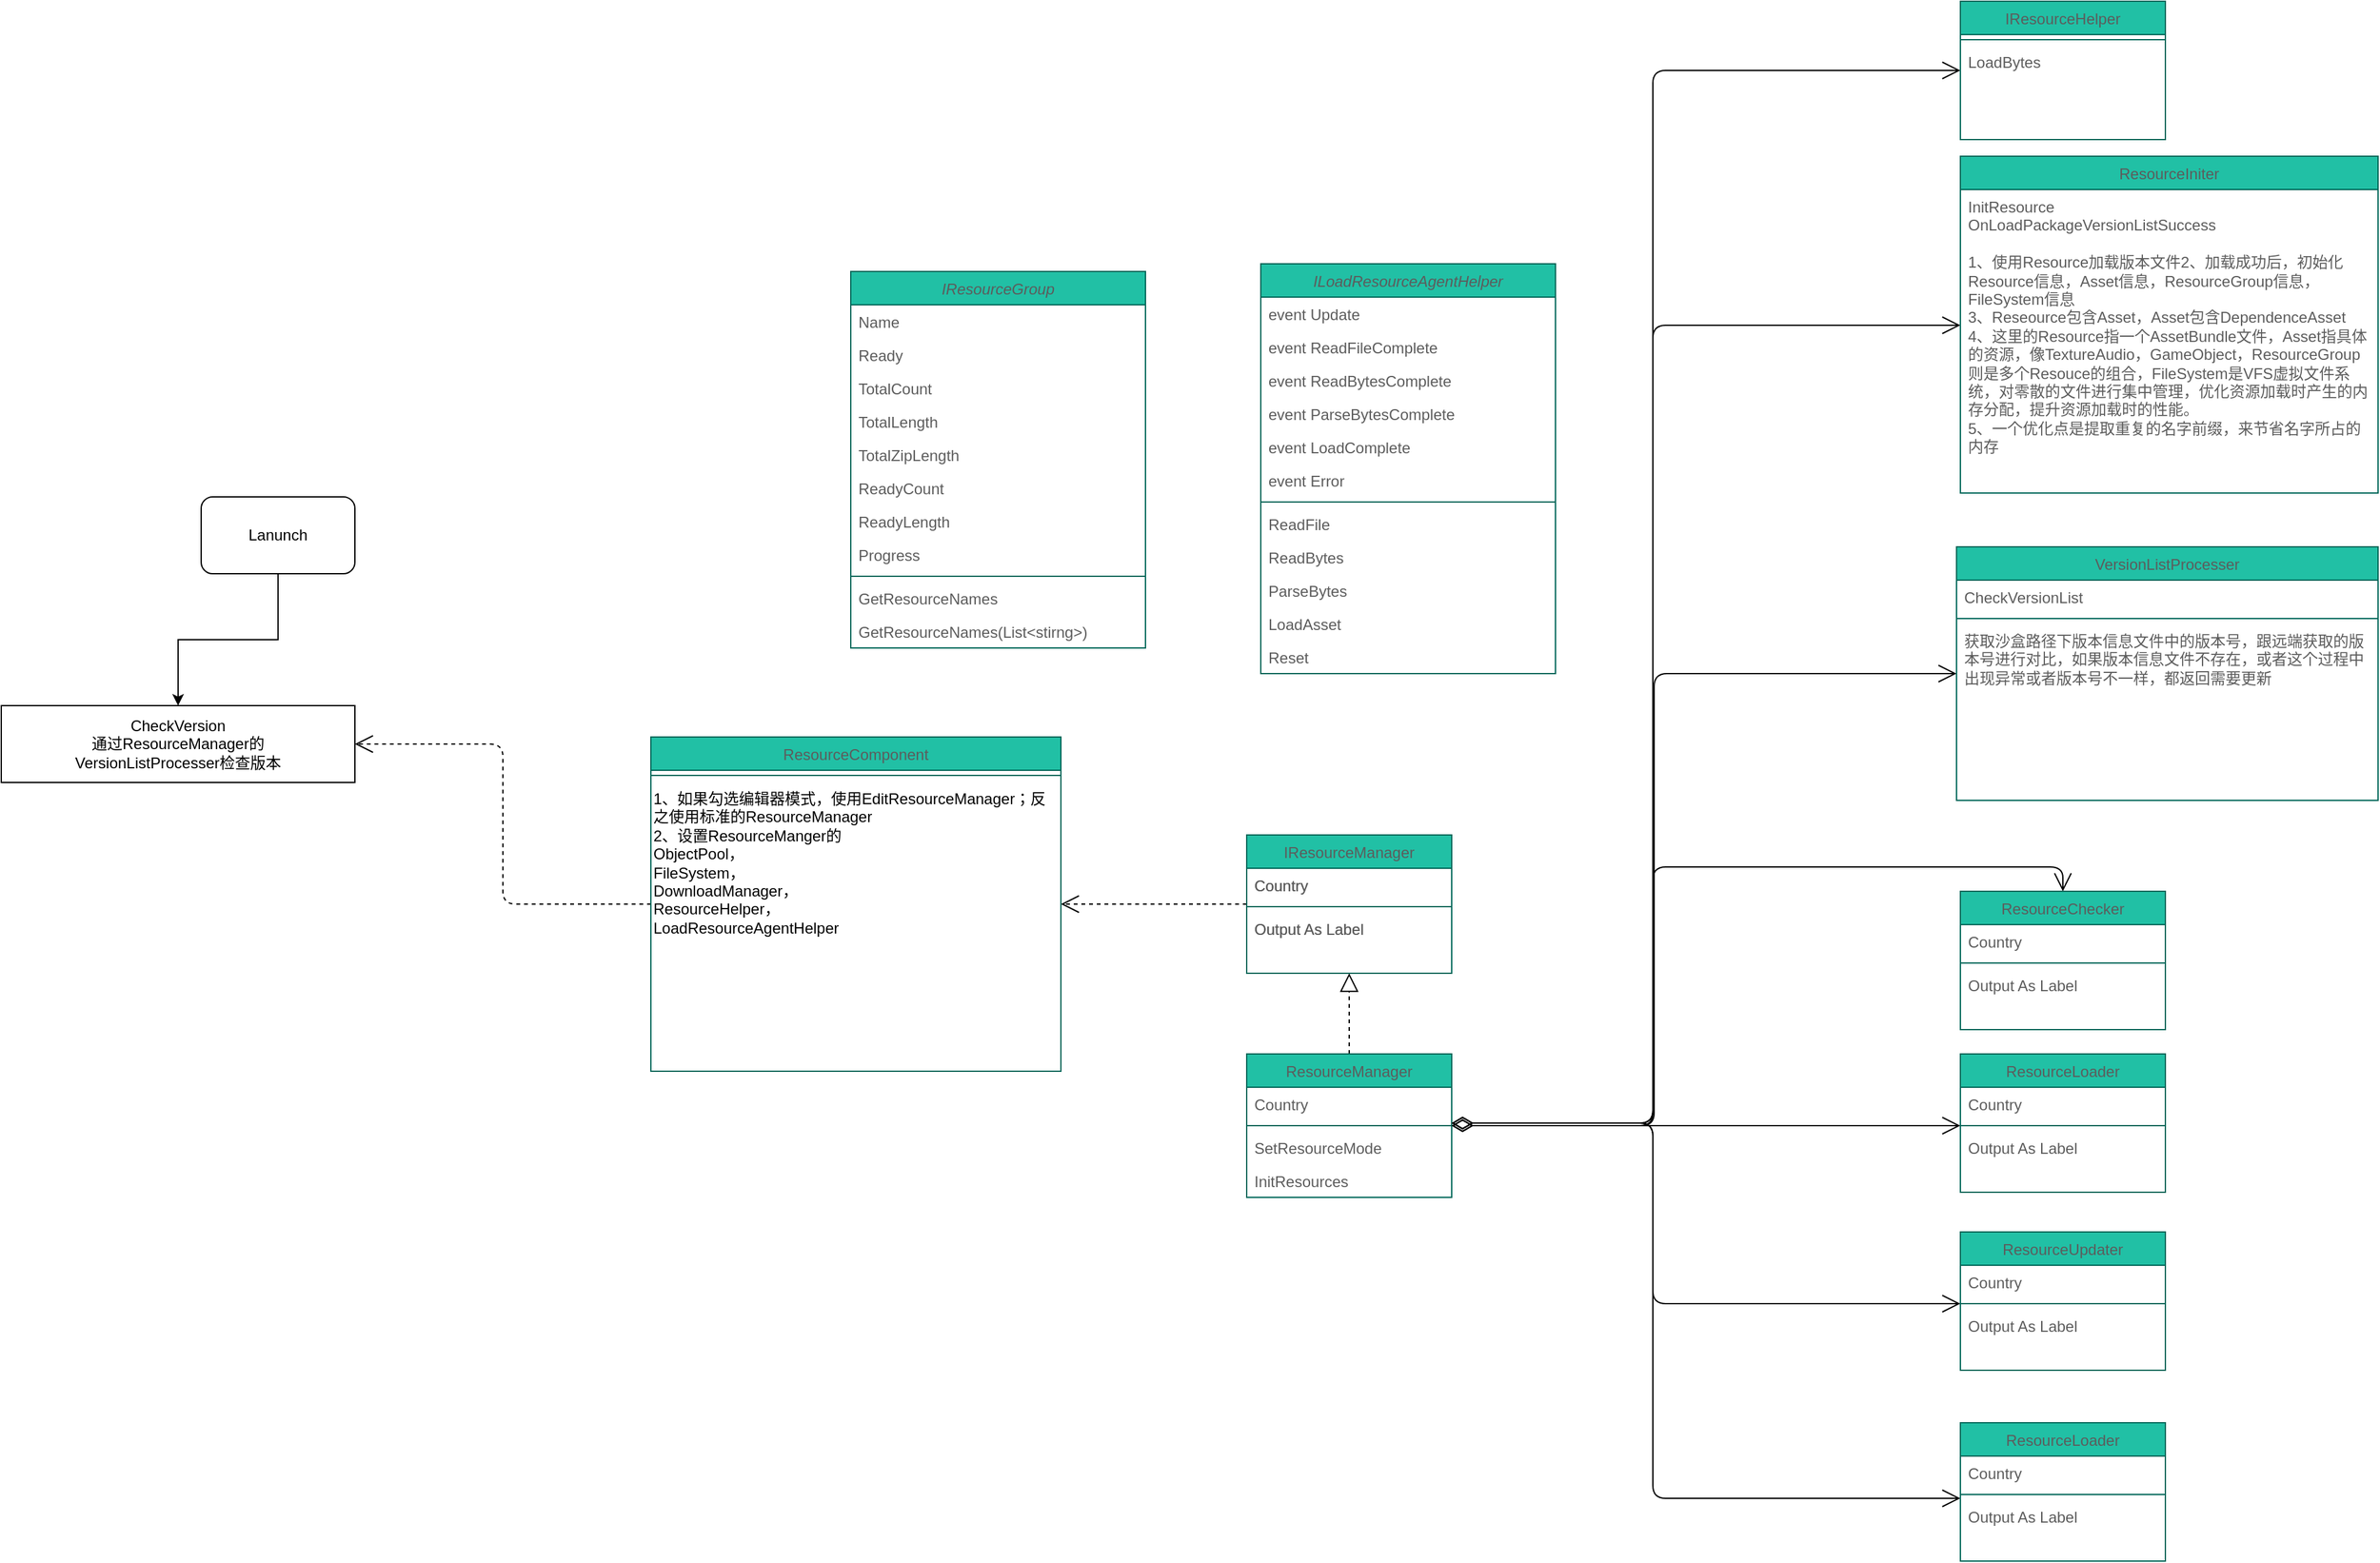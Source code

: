 <mxfile version="20.0.1" type="github">
  <diagram id="C5RBs43oDa-KdzZeNtuy" name="Page-1">
    <mxGraphModel dx="2751" dy="2225" grid="0" gridSize="10" guides="1" tooltips="1" connect="1" arrows="1" fold="1" page="1" pageScale="1" pageWidth="827" pageHeight="1169" math="0" shadow="0">
      <root>
        <mxCell id="WIyWlLk6GJQsqaUBKTNV-0" />
        <mxCell id="WIyWlLk6GJQsqaUBKTNV-1" parent="WIyWlLk6GJQsqaUBKTNV-0" />
        <mxCell id="zkfFHV4jXpPFQw0GAbJ--0" value="IResourceGroup" style="swimlane;fontStyle=2;align=center;verticalAlign=top;childLayout=stackLayout;horizontal=1;startSize=26;horizontalStack=0;resizeParent=1;resizeLast=0;collapsible=1;marginBottom=0;shadow=0;strokeWidth=1;fillColor=#21C0A5;strokeColor=#006658;fontColor=#5C5C5C;rounded=0;" parent="WIyWlLk6GJQsqaUBKTNV-1" vertex="1">
          <mxGeometry x="414" y="29" width="230" height="294" as="geometry">
            <mxRectangle x="230" y="140" width="160" height="26" as="alternateBounds" />
          </mxGeometry>
        </mxCell>
        <mxCell id="zkfFHV4jXpPFQw0GAbJ--1" value="Name" style="text;align=left;verticalAlign=top;spacingLeft=4;spacingRight=4;overflow=hidden;rotatable=0;points=[[0,0.5],[1,0.5]];portConstraint=eastwest;fontColor=#5C5C5C;rounded=0;" parent="zkfFHV4jXpPFQw0GAbJ--0" vertex="1">
          <mxGeometry y="26" width="230" height="26" as="geometry" />
        </mxCell>
        <mxCell id="zkfFHV4jXpPFQw0GAbJ--2" value="Ready" style="text;align=left;verticalAlign=top;spacingLeft=4;spacingRight=4;overflow=hidden;rotatable=0;points=[[0,0.5],[1,0.5]];portConstraint=eastwest;shadow=0;html=0;fontColor=#5C5C5C;rounded=0;" parent="zkfFHV4jXpPFQw0GAbJ--0" vertex="1">
          <mxGeometry y="52" width="230" height="26" as="geometry" />
        </mxCell>
        <mxCell id="60lWfc97_Md1UdRuLnQR-1" value="TotalCount" style="text;align=left;verticalAlign=top;spacingLeft=4;spacingRight=4;overflow=hidden;rotatable=0;points=[[0,0.5],[1,0.5]];portConstraint=eastwest;shadow=0;html=0;fontColor=#5C5C5C;rounded=0;" parent="zkfFHV4jXpPFQw0GAbJ--0" vertex="1">
          <mxGeometry y="78" width="230" height="26" as="geometry" />
        </mxCell>
        <mxCell id="60lWfc97_Md1UdRuLnQR-2" value="TotalLength" style="text;align=left;verticalAlign=top;spacingLeft=4;spacingRight=4;overflow=hidden;rotatable=0;points=[[0,0.5],[1,0.5]];portConstraint=eastwest;shadow=0;html=0;fontColor=#5C5C5C;rounded=0;" parent="zkfFHV4jXpPFQw0GAbJ--0" vertex="1">
          <mxGeometry y="104" width="230" height="26" as="geometry" />
        </mxCell>
        <mxCell id="60lWfc97_Md1UdRuLnQR-0" value="TotalZipLength" style="text;align=left;verticalAlign=top;spacingLeft=4;spacingRight=4;overflow=hidden;rotatable=0;points=[[0,0.5],[1,0.5]];portConstraint=eastwest;shadow=0;html=0;fontColor=#5C5C5C;rounded=0;" parent="zkfFHV4jXpPFQw0GAbJ--0" vertex="1">
          <mxGeometry y="130" width="230" height="26" as="geometry" />
        </mxCell>
        <mxCell id="60lWfc97_Md1UdRuLnQR-4" value="ReadyCount" style="text;align=left;verticalAlign=top;spacingLeft=4;spacingRight=4;overflow=hidden;rotatable=0;points=[[0,0.5],[1,0.5]];portConstraint=eastwest;shadow=0;html=0;fontColor=#5C5C5C;rounded=0;" parent="zkfFHV4jXpPFQw0GAbJ--0" vertex="1">
          <mxGeometry y="156" width="230" height="26" as="geometry" />
        </mxCell>
        <mxCell id="60lWfc97_Md1UdRuLnQR-3" value="ReadyLength" style="text;align=left;verticalAlign=top;spacingLeft=4;spacingRight=4;overflow=hidden;rotatable=0;points=[[0,0.5],[1,0.5]];portConstraint=eastwest;shadow=0;html=0;fontColor=#5C5C5C;rounded=0;" parent="zkfFHV4jXpPFQw0GAbJ--0" vertex="1">
          <mxGeometry y="182" width="230" height="26" as="geometry" />
        </mxCell>
        <mxCell id="zkfFHV4jXpPFQw0GAbJ--3" value="Progress" style="text;align=left;verticalAlign=top;spacingLeft=4;spacingRight=4;overflow=hidden;rotatable=0;points=[[0,0.5],[1,0.5]];portConstraint=eastwest;shadow=0;html=0;fontColor=#5C5C5C;rounded=0;" parent="zkfFHV4jXpPFQw0GAbJ--0" vertex="1">
          <mxGeometry y="208" width="230" height="26" as="geometry" />
        </mxCell>
        <mxCell id="zkfFHV4jXpPFQw0GAbJ--4" value="" style="line;html=1;strokeWidth=1;align=left;verticalAlign=middle;spacingTop=-1;spacingLeft=3;spacingRight=3;rotatable=0;labelPosition=right;points=[];portConstraint=eastwest;fillColor=#21C0A5;strokeColor=#006658;fontColor=#5C5C5C;rounded=0;" parent="zkfFHV4jXpPFQw0GAbJ--0" vertex="1">
          <mxGeometry y="234" width="230" height="8" as="geometry" />
        </mxCell>
        <mxCell id="60lWfc97_Md1UdRuLnQR-5" value="GetResourceNames" style="text;align=left;verticalAlign=top;spacingLeft=4;spacingRight=4;overflow=hidden;rotatable=0;points=[[0,0.5],[1,0.5]];portConstraint=eastwest;fontColor=#5C5C5C;rounded=0;" parent="zkfFHV4jXpPFQw0GAbJ--0" vertex="1">
          <mxGeometry y="242" width="230" height="26" as="geometry" />
        </mxCell>
        <mxCell id="zkfFHV4jXpPFQw0GAbJ--5" value="GetResourceNames(List&lt;stirng&gt;)" style="text;align=left;verticalAlign=top;spacingLeft=4;spacingRight=4;overflow=hidden;rotatable=0;points=[[0,0.5],[1,0.5]];portConstraint=eastwest;fontColor=#5C5C5C;rounded=0;" parent="zkfFHV4jXpPFQw0GAbJ--0" vertex="1">
          <mxGeometry y="268" width="230" height="26" as="geometry" />
        </mxCell>
        <mxCell id="60lWfc97_Md1UdRuLnQR-23" value="IResourceManager" style="swimlane;fontStyle=0;align=center;verticalAlign=top;childLayout=stackLayout;horizontal=1;startSize=26;horizontalStack=0;resizeParent=1;resizeLast=0;collapsible=1;marginBottom=0;shadow=0;strokeWidth=1;fillColor=#21C0A5;strokeColor=#006658;fontColor=#5C5C5C;rounded=0;" parent="WIyWlLk6GJQsqaUBKTNV-1" vertex="1">
          <mxGeometry x="723" y="469" width="160" height="108" as="geometry">
            <mxRectangle x="550" y="140" width="160" height="26" as="alternateBounds" />
          </mxGeometry>
        </mxCell>
        <mxCell id="60lWfc97_Md1UdRuLnQR-28" value="Country" style="text;align=left;verticalAlign=top;spacingLeft=4;spacingRight=4;overflow=hidden;rotatable=0;points=[[0,0.5],[1,0.5]];portConstraint=eastwest;shadow=0;html=0;fontColor=#5C5C5C;rounded=0;" parent="60lWfc97_Md1UdRuLnQR-23" vertex="1">
          <mxGeometry y="26" width="160" height="26" as="geometry" />
        </mxCell>
        <mxCell id="60lWfc97_Md1UdRuLnQR-29" value="" style="line;html=1;strokeWidth=1;align=left;verticalAlign=middle;spacingTop=-1;spacingLeft=3;spacingRight=3;rotatable=0;labelPosition=right;points=[];portConstraint=eastwest;fillColor=#21C0A5;strokeColor=#006658;fontColor=#5C5C5C;rounded=0;" parent="60lWfc97_Md1UdRuLnQR-23" vertex="1">
          <mxGeometry y="52" width="160" height="8" as="geometry" />
        </mxCell>
        <mxCell id="60lWfc97_Md1UdRuLnQR-31" value="Output As Label" style="text;align=left;verticalAlign=top;spacingLeft=4;spacingRight=4;overflow=hidden;rotatable=0;points=[[0,0.5],[1,0.5]];portConstraint=eastwest;fontColor=#5C5C5C;rounded=0;" parent="60lWfc97_Md1UdRuLnQR-23" vertex="1">
          <mxGeometry y="60" width="160" height="26" as="geometry" />
        </mxCell>
        <mxCell id="60lWfc97_Md1UdRuLnQR-102" value="ILoadResourceAgentHelper" style="swimlane;fontStyle=2;align=center;verticalAlign=top;childLayout=stackLayout;horizontal=1;startSize=26;horizontalStack=0;resizeParent=1;resizeLast=0;collapsible=1;marginBottom=0;shadow=0;strokeWidth=1;fillColor=#21C0A5;strokeColor=#006658;fontColor=#5C5C5C;rounded=0;" parent="WIyWlLk6GJQsqaUBKTNV-1" vertex="1">
          <mxGeometry x="734" y="23" width="230" height="320" as="geometry">
            <mxRectangle x="230" y="140" width="160" height="26" as="alternateBounds" />
          </mxGeometry>
        </mxCell>
        <mxCell id="60lWfc97_Md1UdRuLnQR-103" value="event Update" style="text;align=left;verticalAlign=top;spacingLeft=4;spacingRight=4;overflow=hidden;rotatable=0;points=[[0,0.5],[1,0.5]];portConstraint=eastwest;fontColor=#5C5C5C;rounded=0;" parent="60lWfc97_Md1UdRuLnQR-102" vertex="1">
          <mxGeometry y="26" width="230" height="26" as="geometry" />
        </mxCell>
        <mxCell id="60lWfc97_Md1UdRuLnQR-104" value="event ReadFileComplete" style="text;align=left;verticalAlign=top;spacingLeft=4;spacingRight=4;overflow=hidden;rotatable=0;points=[[0,0.5],[1,0.5]];portConstraint=eastwest;shadow=0;html=0;fontColor=#5C5C5C;rounded=0;" parent="60lWfc97_Md1UdRuLnQR-102" vertex="1">
          <mxGeometry y="52" width="230" height="26" as="geometry" />
        </mxCell>
        <mxCell id="60lWfc97_Md1UdRuLnQR-105" value="event ReadBytesComplete" style="text;align=left;verticalAlign=top;spacingLeft=4;spacingRight=4;overflow=hidden;rotatable=0;points=[[0,0.5],[1,0.5]];portConstraint=eastwest;shadow=0;html=0;fontColor=#5C5C5C;rounded=0;" parent="60lWfc97_Md1UdRuLnQR-102" vertex="1">
          <mxGeometry y="78" width="230" height="26" as="geometry" />
        </mxCell>
        <mxCell id="60lWfc97_Md1UdRuLnQR-106" value="event ParseBytesComplete" style="text;align=left;verticalAlign=top;spacingLeft=4;spacingRight=4;overflow=hidden;rotatable=0;points=[[0,0.5],[1,0.5]];portConstraint=eastwest;shadow=0;html=0;fontColor=#5C5C5C;rounded=0;" parent="60lWfc97_Md1UdRuLnQR-102" vertex="1">
          <mxGeometry y="104" width="230" height="26" as="geometry" />
        </mxCell>
        <mxCell id="60lWfc97_Md1UdRuLnQR-107" value="event LoadComplete" style="text;align=left;verticalAlign=top;spacingLeft=4;spacingRight=4;overflow=hidden;rotatable=0;points=[[0,0.5],[1,0.5]];portConstraint=eastwest;shadow=0;html=0;fontColor=#5C5C5C;rounded=0;" parent="60lWfc97_Md1UdRuLnQR-102" vertex="1">
          <mxGeometry y="130" width="230" height="26" as="geometry" />
        </mxCell>
        <mxCell id="60lWfc97_Md1UdRuLnQR-108" value="event Error" style="text;align=left;verticalAlign=top;spacingLeft=4;spacingRight=4;overflow=hidden;rotatable=0;points=[[0,0.5],[1,0.5]];portConstraint=eastwest;shadow=0;html=0;fontColor=#5C5C5C;rounded=0;" parent="60lWfc97_Md1UdRuLnQR-102" vertex="1">
          <mxGeometry y="156" width="230" height="26" as="geometry" />
        </mxCell>
        <mxCell id="60lWfc97_Md1UdRuLnQR-109" value="" style="line;html=1;strokeWidth=1;align=left;verticalAlign=middle;spacingTop=-1;spacingLeft=3;spacingRight=3;rotatable=0;labelPosition=right;points=[];portConstraint=eastwest;fillColor=#21C0A5;strokeColor=#006658;fontColor=#5C5C5C;rounded=0;" parent="60lWfc97_Md1UdRuLnQR-102" vertex="1">
          <mxGeometry y="182" width="230" height="8" as="geometry" />
        </mxCell>
        <mxCell id="60lWfc97_Md1UdRuLnQR-110" value="ReadFile" style="text;align=left;verticalAlign=top;spacingLeft=4;spacingRight=4;overflow=hidden;rotatable=0;points=[[0,0.5],[1,0.5]];portConstraint=eastwest;fontColor=#5C5C5C;rounded=0;" parent="60lWfc97_Md1UdRuLnQR-102" vertex="1">
          <mxGeometry y="190" width="230" height="26" as="geometry" />
        </mxCell>
        <mxCell id="60lWfc97_Md1UdRuLnQR-111" value="ReadBytes" style="text;align=left;verticalAlign=top;spacingLeft=4;spacingRight=4;overflow=hidden;rotatable=0;points=[[0,0.5],[1,0.5]];portConstraint=eastwest;fontColor=#5C5C5C;rounded=0;" parent="60lWfc97_Md1UdRuLnQR-102" vertex="1">
          <mxGeometry y="216" width="230" height="26" as="geometry" />
        </mxCell>
        <mxCell id="60lWfc97_Md1UdRuLnQR-112" value="ParseBytes" style="text;align=left;verticalAlign=top;spacingLeft=4;spacingRight=4;overflow=hidden;rotatable=0;points=[[0,0.5],[1,0.5]];portConstraint=eastwest;fontColor=#5C5C5C;rounded=0;" parent="60lWfc97_Md1UdRuLnQR-102" vertex="1">
          <mxGeometry y="242" width="230" height="26" as="geometry" />
        </mxCell>
        <mxCell id="60lWfc97_Md1UdRuLnQR-113" value="LoadAsset" style="text;align=left;verticalAlign=top;spacingLeft=4;spacingRight=4;overflow=hidden;rotatable=0;points=[[0,0.5],[1,0.5]];portConstraint=eastwest;fontColor=#5C5C5C;rounded=0;" parent="60lWfc97_Md1UdRuLnQR-102" vertex="1">
          <mxGeometry y="268" width="230" height="26" as="geometry" />
        </mxCell>
        <mxCell id="60lWfc97_Md1UdRuLnQR-114" value="Reset" style="text;align=left;verticalAlign=top;spacingLeft=4;spacingRight=4;overflow=hidden;rotatable=0;points=[[0,0.5],[1,0.5]];portConstraint=eastwest;fontColor=#5C5C5C;rounded=0;" parent="60lWfc97_Md1UdRuLnQR-102" vertex="1">
          <mxGeometry y="294" width="230" height="26" as="geometry" />
        </mxCell>
        <mxCell id="u7afOrTUqHZcuy_nIgbm-6" style="endArrow=block;dashed=1;endFill=0;endSize=12;html=1;fontFamily=Helvetica;fontSize=11;fontColor=default;align=center;strokeColor=default;edgeStyle=orthogonalEdgeStyle;" edge="1" parent="WIyWlLk6GJQsqaUBKTNV-1" source="60lWfc97_Md1UdRuLnQR-119" target="60lWfc97_Md1UdRuLnQR-115">
          <mxGeometry relative="1" as="geometry" />
        </mxCell>
        <mxCell id="u7afOrTUqHZcuy_nIgbm-9" style="endArrow=open;endSize=12;dashed=1;html=1;fontFamily=Helvetica;fontSize=11;fontColor=default;align=center;startFill=0;strokeColor=default;edgeStyle=orthogonalEdgeStyle;" edge="1" parent="WIyWlLk6GJQsqaUBKTNV-1" source="60lWfc97_Md1UdRuLnQR-115" target="u7afOrTUqHZcuy_nIgbm-1">
          <mxGeometry relative="1" as="geometry" />
        </mxCell>
        <mxCell id="60lWfc97_Md1UdRuLnQR-115" value="IResourceManager" style="swimlane;fontStyle=0;align=center;verticalAlign=top;childLayout=stackLayout;horizontal=1;startSize=26;horizontalStack=0;resizeParent=1;resizeLast=0;collapsible=1;marginBottom=0;shadow=0;strokeWidth=1;fillColor=#21C0A5;strokeColor=#006658;fontColor=#5C5C5C;rounded=0;" parent="WIyWlLk6GJQsqaUBKTNV-1" vertex="1">
          <mxGeometry x="723" y="469" width="160" height="108" as="geometry">
            <mxRectangle x="550" y="140" width="160" height="26" as="alternateBounds" />
          </mxGeometry>
        </mxCell>
        <mxCell id="60lWfc97_Md1UdRuLnQR-116" value="Country" style="text;align=left;verticalAlign=top;spacingLeft=4;spacingRight=4;overflow=hidden;rotatable=0;points=[[0,0.5],[1,0.5]];portConstraint=eastwest;shadow=0;html=0;fontColor=#5C5C5C;rounded=0;" parent="60lWfc97_Md1UdRuLnQR-115" vertex="1">
          <mxGeometry y="26" width="160" height="26" as="geometry" />
        </mxCell>
        <mxCell id="60lWfc97_Md1UdRuLnQR-117" value="" style="line;html=1;strokeWidth=1;align=left;verticalAlign=middle;spacingTop=-1;spacingLeft=3;spacingRight=3;rotatable=0;labelPosition=right;points=[];portConstraint=eastwest;fillColor=#21C0A5;strokeColor=#006658;fontColor=#5C5C5C;rounded=0;" parent="60lWfc97_Md1UdRuLnQR-115" vertex="1">
          <mxGeometry y="52" width="160" height="8" as="geometry" />
        </mxCell>
        <mxCell id="60lWfc97_Md1UdRuLnQR-118" value="Output As Label" style="text;align=left;verticalAlign=top;spacingLeft=4;spacingRight=4;overflow=hidden;rotatable=0;points=[[0,0.5],[1,0.5]];portConstraint=eastwest;fontColor=#5C5C5C;rounded=0;" parent="60lWfc97_Md1UdRuLnQR-115" vertex="1">
          <mxGeometry y="60" width="160" height="26" as="geometry" />
        </mxCell>
        <mxCell id="60lWfc97_Md1UdRuLnQR-119" value="ResourceManager" style="swimlane;fontStyle=0;align=center;verticalAlign=top;childLayout=stackLayout;horizontal=1;startSize=26;horizontalStack=0;resizeParent=1;resizeLast=0;collapsible=1;marginBottom=0;shadow=0;strokeWidth=1;fillColor=#21C0A5;strokeColor=#006658;fontColor=#5C5C5C;rounded=0;" parent="WIyWlLk6GJQsqaUBKTNV-1" vertex="1">
          <mxGeometry x="723" y="640" width="160" height="112" as="geometry">
            <mxRectangle x="550" y="140" width="160" height="26" as="alternateBounds" />
          </mxGeometry>
        </mxCell>
        <mxCell id="60lWfc97_Md1UdRuLnQR-120" value="Country" style="text;align=left;verticalAlign=top;spacingLeft=4;spacingRight=4;overflow=hidden;rotatable=0;points=[[0,0.5],[1,0.5]];portConstraint=eastwest;shadow=0;html=0;fontColor=#5C5C5C;rounded=0;" parent="60lWfc97_Md1UdRuLnQR-119" vertex="1">
          <mxGeometry y="26" width="160" height="26" as="geometry" />
        </mxCell>
        <mxCell id="60lWfc97_Md1UdRuLnQR-121" value="" style="line;html=1;strokeWidth=1;align=left;verticalAlign=middle;spacingTop=-1;spacingLeft=3;spacingRight=3;rotatable=0;labelPosition=right;points=[];portConstraint=eastwest;fillColor=#21C0A5;strokeColor=#006658;fontColor=#5C5C5C;rounded=0;" parent="60lWfc97_Md1UdRuLnQR-119" vertex="1">
          <mxGeometry y="52" width="160" height="8" as="geometry" />
        </mxCell>
        <mxCell id="u7afOrTUqHZcuy_nIgbm-0" value="SetResourceMode" style="text;align=left;verticalAlign=top;spacingLeft=4;spacingRight=4;overflow=hidden;rotatable=0;points=[[0,0.5],[1,0.5]];portConstraint=eastwest;fontColor=#5C5C5C;rounded=0;" vertex="1" parent="60lWfc97_Md1UdRuLnQR-119">
          <mxGeometry y="60" width="160" height="26" as="geometry" />
        </mxCell>
        <mxCell id="60lWfc97_Md1UdRuLnQR-122" value="InitResources" style="text;align=left;verticalAlign=top;spacingLeft=4;spacingRight=4;overflow=hidden;rotatable=0;points=[[0,0.5],[1,0.5]];portConstraint=eastwest;fontColor=#5C5C5C;rounded=0;" parent="60lWfc97_Md1UdRuLnQR-119" vertex="1">
          <mxGeometry y="86" width="160" height="26" as="geometry" />
        </mxCell>
        <mxCell id="WcdavCTQyrfWiSS4cDZD-1" style="endArrow=open;html=1;endSize=12;startArrow=diamondThin;startSize=14;startFill=0;edgeStyle=orthogonalEdgeStyle;fontFamily=Helvetica;fontSize=11;fontColor=default;align=center;endFill=1;strokeColor=default;" parent="WIyWlLk6GJQsqaUBKTNV-1" source="60lWfc97_Md1UdRuLnQR-119" target="60lWfc97_Md1UdRuLnQR-123" edge="1">
          <mxGeometry relative="1" as="geometry">
            <Array as="points">
              <mxPoint x="1126" y="696" />
              <mxPoint x="1126" y="696" />
            </Array>
          </mxGeometry>
        </mxCell>
        <mxCell id="60lWfc97_Md1UdRuLnQR-123" value="ResourceLoader" style="swimlane;fontStyle=0;align=center;verticalAlign=top;childLayout=stackLayout;horizontal=1;startSize=26;horizontalStack=0;resizeParent=1;resizeLast=0;collapsible=1;marginBottom=0;shadow=0;strokeWidth=1;fillColor=#21C0A5;strokeColor=#006658;fontColor=#5C5C5C;rounded=0;" parent="WIyWlLk6GJQsqaUBKTNV-1" vertex="1">
          <mxGeometry x="1280" y="640" width="160" height="108" as="geometry">
            <mxRectangle x="550" y="140" width="160" height="26" as="alternateBounds" />
          </mxGeometry>
        </mxCell>
        <mxCell id="60lWfc97_Md1UdRuLnQR-124" value="Country" style="text;align=left;verticalAlign=top;spacingLeft=4;spacingRight=4;overflow=hidden;rotatable=0;points=[[0,0.5],[1,0.5]];portConstraint=eastwest;shadow=0;html=0;fontColor=#5C5C5C;rounded=0;" parent="60lWfc97_Md1UdRuLnQR-123" vertex="1">
          <mxGeometry y="26" width="160" height="26" as="geometry" />
        </mxCell>
        <mxCell id="60lWfc97_Md1UdRuLnQR-125" value="" style="line;html=1;strokeWidth=1;align=left;verticalAlign=middle;spacingTop=-1;spacingLeft=3;spacingRight=3;rotatable=0;labelPosition=right;points=[];portConstraint=eastwest;fillColor=#21C0A5;strokeColor=#006658;fontColor=#5C5C5C;rounded=0;" parent="60lWfc97_Md1UdRuLnQR-123" vertex="1">
          <mxGeometry y="52" width="160" height="8" as="geometry" />
        </mxCell>
        <mxCell id="60lWfc97_Md1UdRuLnQR-126" value="Output As Label" style="text;align=left;verticalAlign=top;spacingLeft=4;spacingRight=4;overflow=hidden;rotatable=0;points=[[0,0.5],[1,0.5]];portConstraint=eastwest;fontColor=#5C5C5C;rounded=0;" parent="60lWfc97_Md1UdRuLnQR-123" vertex="1">
          <mxGeometry y="60" width="160" height="26" as="geometry" />
        </mxCell>
        <mxCell id="WcdavCTQyrfWiSS4cDZD-0" style="endArrow=open;html=1;endSize=12;startArrow=diamondThin;startSize=14;startFill=0;edgeStyle=orthogonalEdgeStyle;fontFamily=Helvetica;fontSize=11;fontColor=default;align=center;endFill=1;strokeColor=default;" parent="WIyWlLk6GJQsqaUBKTNV-1" source="60lWfc97_Md1UdRuLnQR-119" target="60lWfc97_Md1UdRuLnQR-127" edge="1">
          <mxGeometry relative="1" as="geometry">
            <Array as="points">
              <mxPoint x="1040" y="694" />
              <mxPoint x="1040" y="71" />
            </Array>
          </mxGeometry>
        </mxCell>
        <mxCell id="60lWfc97_Md1UdRuLnQR-127" value="ResourceIniter" style="swimlane;fontStyle=0;align=center;verticalAlign=top;childLayout=stackLayout;horizontal=1;startSize=26;horizontalStack=0;resizeParent=1;resizeLast=0;collapsible=1;marginBottom=0;shadow=0;strokeWidth=1;fillColor=#21C0A5;strokeColor=#006658;fontColor=#5C5C5C;rounded=0;" parent="WIyWlLk6GJQsqaUBKTNV-1" vertex="1">
          <mxGeometry x="1280" y="-61" width="326" height="263" as="geometry">
            <mxRectangle x="550" y="140" width="160" height="26" as="alternateBounds" />
          </mxGeometry>
        </mxCell>
        <mxCell id="WcdavCTQyrfWiSS4cDZD-25" value="InitResource&#xa;OnLoadPackageVersionListSuccess&#xa;&#xa;1、使用Resource加载版本文件2、加载成功后，初始化Resource信息，Asset信息，ResourceGroup信息，FileSystem信息&#xa;3、Reseource包含Asset，Asset包含DependenceAsset&#xa;4、这里的Resource指一个AssetBundle文件，Asset指具体的资源，像TextureAudio，GameObject，ResourceGroup则是多个Resouce的组合，FileSystem是VFS虚拟文件系统，对零散的文件进行集中管理，优化资源加载时产生的内存分配，提升资源加载时的性能。&#xa;5、一个优化点是提取重复的名字前缀，来节省名字所占的内存&#xa;&#xa;" style="text;align=left;verticalAlign=top;spacingLeft=4;spacingRight=4;overflow=hidden;rotatable=0;points=[[0,0.5],[1,0.5]];portConstraint=eastwest;shadow=0;html=0;fontColor=#5C5C5C;rounded=0;whiteSpace=wrap;" parent="60lWfc97_Md1UdRuLnQR-127" vertex="1">
          <mxGeometry y="26" width="326" height="227" as="geometry" />
        </mxCell>
        <mxCell id="WcdavCTQyrfWiSS4cDZD-2" style="endArrow=open;html=1;endSize=12;startArrow=diamondThin;startSize=14;startFill=0;edgeStyle=orthogonalEdgeStyle;fontFamily=Helvetica;fontSize=11;fontColor=default;align=center;endFill=1;strokeColor=default;" parent="WIyWlLk6GJQsqaUBKTNV-1" source="60lWfc97_Md1UdRuLnQR-119" target="60lWfc97_Md1UdRuLnQR-131" edge="1">
          <mxGeometry relative="1" as="geometry">
            <Array as="points">
              <mxPoint x="1040" y="696" />
              <mxPoint x="1040" y="494" />
            </Array>
          </mxGeometry>
        </mxCell>
        <mxCell id="60lWfc97_Md1UdRuLnQR-131" value="ResourceChecker" style="swimlane;fontStyle=0;align=center;verticalAlign=top;childLayout=stackLayout;horizontal=1;startSize=26;horizontalStack=0;resizeParent=1;resizeLast=0;collapsible=1;marginBottom=0;shadow=0;strokeWidth=1;fillColor=#21C0A5;strokeColor=#006658;fontColor=#5C5C5C;rounded=0;" parent="WIyWlLk6GJQsqaUBKTNV-1" vertex="1">
          <mxGeometry x="1280" y="513" width="160" height="108" as="geometry">
            <mxRectangle x="550" y="140" width="160" height="26" as="alternateBounds" />
          </mxGeometry>
        </mxCell>
        <mxCell id="60lWfc97_Md1UdRuLnQR-132" value="Country" style="text;align=left;verticalAlign=top;spacingLeft=4;spacingRight=4;overflow=hidden;rotatable=0;points=[[0,0.5],[1,0.5]];portConstraint=eastwest;shadow=0;html=0;fontColor=#5C5C5C;rounded=0;" parent="60lWfc97_Md1UdRuLnQR-131" vertex="1">
          <mxGeometry y="26" width="160" height="26" as="geometry" />
        </mxCell>
        <mxCell id="60lWfc97_Md1UdRuLnQR-133" value="" style="line;html=1;strokeWidth=1;align=left;verticalAlign=middle;spacingTop=-1;spacingLeft=3;spacingRight=3;rotatable=0;labelPosition=right;points=[];portConstraint=eastwest;fillColor=#21C0A5;strokeColor=#006658;fontColor=#5C5C5C;rounded=0;" parent="60lWfc97_Md1UdRuLnQR-131" vertex="1">
          <mxGeometry y="52" width="160" height="8" as="geometry" />
        </mxCell>
        <mxCell id="60lWfc97_Md1UdRuLnQR-134" value="Output As Label" style="text;align=left;verticalAlign=top;spacingLeft=4;spacingRight=4;overflow=hidden;rotatable=0;points=[[0,0.5],[1,0.5]];portConstraint=eastwest;fontColor=#5C5C5C;rounded=0;" parent="60lWfc97_Md1UdRuLnQR-131" vertex="1">
          <mxGeometry y="60" width="160" height="26" as="geometry" />
        </mxCell>
        <mxCell id="WcdavCTQyrfWiSS4cDZD-5" style="endArrow=open;html=1;endSize=12;startArrow=diamondThin;startSize=14;startFill=0;edgeStyle=orthogonalEdgeStyle;fontFamily=Helvetica;fontSize=11;fontColor=default;align=center;endFill=1;strokeColor=default;" parent="WIyWlLk6GJQsqaUBKTNV-1" source="60lWfc97_Md1UdRuLnQR-119" target="60lWfc97_Md1UdRuLnQR-135" edge="1">
          <mxGeometry relative="1" as="geometry">
            <Array as="points">
              <mxPoint x="1040" y="694" />
              <mxPoint x="1040" y="835" />
            </Array>
          </mxGeometry>
        </mxCell>
        <mxCell id="60lWfc97_Md1UdRuLnQR-135" value="ResourceUpdater" style="swimlane;fontStyle=0;align=center;verticalAlign=top;childLayout=stackLayout;horizontal=1;startSize=26;horizontalStack=0;resizeParent=1;resizeLast=0;collapsible=1;marginBottom=0;shadow=0;strokeWidth=1;fillColor=#21C0A5;strokeColor=#006658;fontColor=#5C5C5C;rounded=0;" parent="WIyWlLk6GJQsqaUBKTNV-1" vertex="1">
          <mxGeometry x="1280" y="779" width="160" height="108" as="geometry">
            <mxRectangle x="550" y="140" width="160" height="26" as="alternateBounds" />
          </mxGeometry>
        </mxCell>
        <mxCell id="60lWfc97_Md1UdRuLnQR-136" value="Country" style="text;align=left;verticalAlign=top;spacingLeft=4;spacingRight=4;overflow=hidden;rotatable=0;points=[[0,0.5],[1,0.5]];portConstraint=eastwest;shadow=0;html=0;fontColor=#5C5C5C;rounded=0;" parent="60lWfc97_Md1UdRuLnQR-135" vertex="1">
          <mxGeometry y="26" width="160" height="26" as="geometry" />
        </mxCell>
        <mxCell id="60lWfc97_Md1UdRuLnQR-137" value="" style="line;html=1;strokeWidth=1;align=left;verticalAlign=middle;spacingTop=-1;spacingLeft=3;spacingRight=3;rotatable=0;labelPosition=right;points=[];portConstraint=eastwest;fillColor=#21C0A5;strokeColor=#006658;fontColor=#5C5C5C;rounded=0;" parent="60lWfc97_Md1UdRuLnQR-135" vertex="1">
          <mxGeometry y="52" width="160" height="8" as="geometry" />
        </mxCell>
        <mxCell id="60lWfc97_Md1UdRuLnQR-138" value="Output As Label" style="text;align=left;verticalAlign=top;spacingLeft=4;spacingRight=4;overflow=hidden;rotatable=0;points=[[0,0.5],[1,0.5]];portConstraint=eastwest;fontColor=#5C5C5C;rounded=0;" parent="60lWfc97_Md1UdRuLnQR-135" vertex="1">
          <mxGeometry y="60" width="160" height="26" as="geometry" />
        </mxCell>
        <mxCell id="WcdavCTQyrfWiSS4cDZD-6" style="endArrow=open;html=1;endSize=12;startArrow=diamondThin;startSize=14;startFill=0;edgeStyle=orthogonalEdgeStyle;fontFamily=Helvetica;fontSize=11;fontColor=default;align=center;endFill=1;strokeColor=default;" parent="WIyWlLk6GJQsqaUBKTNV-1" source="60lWfc97_Md1UdRuLnQR-119" target="60lWfc97_Md1UdRuLnQR-139" edge="1">
          <mxGeometry relative="1" as="geometry">
            <Array as="points">
              <mxPoint x="1040" y="694" />
              <mxPoint x="1040" y="987" />
            </Array>
          </mxGeometry>
        </mxCell>
        <mxCell id="60lWfc97_Md1UdRuLnQR-139" value="ResourceLoader" style="swimlane;fontStyle=0;align=center;verticalAlign=top;childLayout=stackLayout;horizontal=1;startSize=26;horizontalStack=0;resizeParent=1;resizeLast=0;collapsible=1;marginBottom=0;shadow=0;strokeWidth=1;fillColor=#21C0A5;strokeColor=#006658;fontColor=#5C5C5C;rounded=0;" parent="WIyWlLk6GJQsqaUBKTNV-1" vertex="1">
          <mxGeometry x="1280" y="928" width="160" height="108" as="geometry">
            <mxRectangle x="550" y="140" width="160" height="26" as="alternateBounds" />
          </mxGeometry>
        </mxCell>
        <mxCell id="60lWfc97_Md1UdRuLnQR-140" value="Country" style="text;align=left;verticalAlign=top;spacingLeft=4;spacingRight=4;overflow=hidden;rotatable=0;points=[[0,0.5],[1,0.5]];portConstraint=eastwest;shadow=0;html=0;fontColor=#5C5C5C;rounded=0;" parent="60lWfc97_Md1UdRuLnQR-139" vertex="1">
          <mxGeometry y="26" width="160" height="26" as="geometry" />
        </mxCell>
        <mxCell id="60lWfc97_Md1UdRuLnQR-141" value="" style="line;html=1;strokeWidth=1;align=left;verticalAlign=middle;spacingTop=-1;spacingLeft=3;spacingRight=3;rotatable=0;labelPosition=right;points=[];portConstraint=eastwest;fillColor=#21C0A5;strokeColor=#006658;fontColor=#5C5C5C;rounded=0;" parent="60lWfc97_Md1UdRuLnQR-139" vertex="1">
          <mxGeometry y="52" width="160" height="8" as="geometry" />
        </mxCell>
        <mxCell id="60lWfc97_Md1UdRuLnQR-142" value="Output As Label" style="text;align=left;verticalAlign=top;spacingLeft=4;spacingRight=4;overflow=hidden;rotatable=0;points=[[0,0.5],[1,0.5]];portConstraint=eastwest;fontColor=#5C5C5C;rounded=0;" parent="60lWfc97_Md1UdRuLnQR-139" vertex="1">
          <mxGeometry y="60" width="160" height="26" as="geometry" />
        </mxCell>
        <mxCell id="WcdavCTQyrfWiSS4cDZD-30" style="endArrow=open;html=1;endSize=12;startArrow=diamondThin;startSize=14;startFill=0;edgeStyle=orthogonalEdgeStyle;fontFamily=Helvetica;fontSize=11;fontColor=default;align=center;endFill=1;strokeColor=default;" parent="WIyWlLk6GJQsqaUBKTNV-1" source="60lWfc97_Md1UdRuLnQR-119" target="WcdavCTQyrfWiSS4cDZD-26" edge="1">
          <mxGeometry relative="1" as="geometry">
            <Array as="points">
              <mxPoint x="1040" y="694" />
              <mxPoint x="1040" y="-128" />
            </Array>
          </mxGeometry>
        </mxCell>
        <mxCell id="WcdavCTQyrfWiSS4cDZD-26" value="IResourceHelper" style="swimlane;fontStyle=0;align=center;verticalAlign=top;childLayout=stackLayout;horizontal=1;startSize=26;horizontalStack=0;resizeParent=1;resizeLast=0;collapsible=1;marginBottom=0;shadow=0;strokeWidth=1;fillColor=#21C0A5;strokeColor=#006658;fontColor=#5C5C5C;rounded=0;" parent="WIyWlLk6GJQsqaUBKTNV-1" vertex="1">
          <mxGeometry x="1280" y="-182" width="160" height="108" as="geometry">
            <mxRectangle x="550" y="140" width="160" height="26" as="alternateBounds" />
          </mxGeometry>
        </mxCell>
        <mxCell id="WcdavCTQyrfWiSS4cDZD-28" value="" style="line;html=1;strokeWidth=1;align=left;verticalAlign=middle;spacingTop=-1;spacingLeft=3;spacingRight=3;rotatable=0;labelPosition=right;points=[];portConstraint=eastwest;fillColor=#21C0A5;strokeColor=#006658;fontColor=#5C5C5C;rounded=0;" parent="WcdavCTQyrfWiSS4cDZD-26" vertex="1">
          <mxGeometry y="26" width="160" height="8" as="geometry" />
        </mxCell>
        <mxCell id="WcdavCTQyrfWiSS4cDZD-29" value="LoadBytes" style="text;align=left;verticalAlign=top;spacingLeft=4;spacingRight=4;overflow=hidden;rotatable=0;points=[[0,0.5],[1,0.5]];portConstraint=eastwest;fontColor=#5C5C5C;rounded=0;" parent="WcdavCTQyrfWiSS4cDZD-26" vertex="1">
          <mxGeometry y="34" width="160" height="26" as="geometry" />
        </mxCell>
        <mxCell id="u7afOrTUqHZcuy_nIgbm-17" style="endArrow=open;endSize=12;dashed=1;html=1;fontFamily=Helvetica;fontSize=11;fontColor=default;align=center;startFill=1;endFill=0;strokeColor=default;edgeStyle=orthogonalEdgeStyle;" edge="1" parent="WIyWlLk6GJQsqaUBKTNV-1" source="u7afOrTUqHZcuy_nIgbm-1" target="u7afOrTUqHZcuy_nIgbm-15">
          <mxGeometry relative="1" as="geometry" />
        </mxCell>
        <mxCell id="u7afOrTUqHZcuy_nIgbm-1" value="ResourceComponent" style="swimlane;fontStyle=0;align=center;verticalAlign=top;childLayout=stackLayout;horizontal=1;startSize=26;horizontalStack=0;resizeParent=1;resizeLast=0;collapsible=1;marginBottom=0;shadow=0;strokeWidth=1;fillColor=#21C0A5;strokeColor=#006658;fontColor=#5C5C5C;rounded=0;" vertex="1" parent="WIyWlLk6GJQsqaUBKTNV-1">
          <mxGeometry x="258" y="392.5" width="320" height="261" as="geometry">
            <mxRectangle x="550" y="140" width="160" height="26" as="alternateBounds" />
          </mxGeometry>
        </mxCell>
        <mxCell id="u7afOrTUqHZcuy_nIgbm-3" value="" style="line;html=1;strokeWidth=1;align=left;verticalAlign=middle;spacingTop=-1;spacingLeft=3;spacingRight=3;rotatable=0;labelPosition=right;points=[];portConstraint=eastwest;fillColor=#21C0A5;strokeColor=#006658;fontColor=#5C5C5C;rounded=0;" vertex="1" parent="u7afOrTUqHZcuy_nIgbm-1">
          <mxGeometry y="26" width="320" height="8" as="geometry" />
        </mxCell>
        <mxCell id="u7afOrTUqHZcuy_nIgbm-11" value="&lt;div&gt;1、如果勾选编辑器模式，使用EditResourceManager；反之使用标准的ResourceManager&lt;/div&gt;&lt;div&gt;2、设置ResourceManger的&lt;/div&gt;&lt;div&gt;ObjectPool，&lt;/div&gt;&lt;div&gt;FileSystem，&lt;/div&gt;&lt;div&gt;DownloadManager，&lt;/div&gt;&lt;div&gt;ResourceHelper，&lt;/div&gt;&lt;div&gt;LoadResourceAgentHelper&lt;br&gt;&lt;/div&gt;" style="text;html=1;strokeColor=none;fillColor=none;align=left;verticalAlign=top;rounded=0;whiteSpace=wrap;" vertex="1" parent="u7afOrTUqHZcuy_nIgbm-1">
          <mxGeometry y="34" width="320" height="223" as="geometry" />
        </mxCell>
        <mxCell id="u7afOrTUqHZcuy_nIgbm-16" style="edgeStyle=orthogonalEdgeStyle;rounded=0;orthogonalLoop=1;jettySize=auto;html=1;startArrow=classic;startFill=1;endArrow=none;endFill=0;exitX=0.5;exitY=0;exitDx=0;exitDy=0;" edge="1" parent="WIyWlLk6GJQsqaUBKTNV-1" source="u7afOrTUqHZcuy_nIgbm-15" target="u7afOrTUqHZcuy_nIgbm-13">
          <mxGeometry relative="1" as="geometry" />
        </mxCell>
        <mxCell id="u7afOrTUqHZcuy_nIgbm-13" value="Lanunch" style="rounded=1;whiteSpace=wrap;html=1;" vertex="1" parent="WIyWlLk6GJQsqaUBKTNV-1">
          <mxGeometry x="-93" y="205" width="120" height="60" as="geometry" />
        </mxCell>
        <mxCell id="u7afOrTUqHZcuy_nIgbm-15" value="&lt;div&gt;CheckVersion&lt;/div&gt;&lt;div&gt;通过ResourceManager的&lt;br&gt;&lt;/div&gt;VersionListProcesser检查版本" style="rounded=0;whiteSpace=wrap;html=1;" vertex="1" parent="WIyWlLk6GJQsqaUBKTNV-1">
          <mxGeometry x="-249" y="368" width="276" height="60" as="geometry" />
        </mxCell>
        <mxCell id="u7afOrTUqHZcuy_nIgbm-22" style="endArrow=open;html=1;endSize=12;startArrow=diamondThin;startSize=14;startFill=0;edgeStyle=orthogonalEdgeStyle;fontFamily=Helvetica;fontSize=11;fontColor=default;align=center;endFill=0;strokeColor=default;" edge="1" parent="WIyWlLk6GJQsqaUBKTNV-1" source="60lWfc97_Md1UdRuLnQR-119" target="u7afOrTUqHZcuy_nIgbm-18">
          <mxGeometry relative="1" as="geometry">
            <Array as="points">
              <mxPoint x="1041" y="696" />
              <mxPoint x="1041" y="343" />
            </Array>
          </mxGeometry>
        </mxCell>
        <mxCell id="u7afOrTUqHZcuy_nIgbm-18" value="VersionListProcesser" style="swimlane;fontStyle=0;align=center;verticalAlign=top;childLayout=stackLayout;horizontal=1;startSize=26;horizontalStack=0;resizeParent=1;resizeLast=0;collapsible=1;marginBottom=0;shadow=0;strokeWidth=1;fillColor=#21C0A5;strokeColor=#006658;fontColor=#5C5C5C;rounded=0;" vertex="1" parent="WIyWlLk6GJQsqaUBKTNV-1">
          <mxGeometry x="1277" y="244" width="329" height="198" as="geometry">
            <mxRectangle x="550" y="140" width="160" height="26" as="alternateBounds" />
          </mxGeometry>
        </mxCell>
        <mxCell id="u7afOrTUqHZcuy_nIgbm-19" value="CheckVersionList" style="text;align=left;verticalAlign=top;spacingLeft=4;spacingRight=4;overflow=hidden;rotatable=0;points=[[0,0.5],[1,0.5]];portConstraint=eastwest;shadow=0;html=0;fontColor=#5C5C5C;rounded=0;" vertex="1" parent="u7afOrTUqHZcuy_nIgbm-18">
          <mxGeometry y="26" width="329" height="26" as="geometry" />
        </mxCell>
        <mxCell id="u7afOrTUqHZcuy_nIgbm-20" value="" style="line;html=1;strokeWidth=1;align=left;verticalAlign=middle;spacingTop=-1;spacingLeft=3;spacingRight=3;rotatable=0;labelPosition=right;points=[];portConstraint=eastwest;fillColor=#21C0A5;strokeColor=#006658;fontColor=#5C5C5C;rounded=0;" vertex="1" parent="u7afOrTUqHZcuy_nIgbm-18">
          <mxGeometry y="52" width="329" height="8" as="geometry" />
        </mxCell>
        <mxCell id="u7afOrTUqHZcuy_nIgbm-21" value="获取沙盒路径下版本信息文件中的版本号，跟远端获取的版本号进行对比，如果版本信息文件不存在，或者这个过程中出现异常或者版本号不一样，都返回需要更新" style="text;align=left;verticalAlign=top;spacingLeft=4;spacingRight=4;overflow=hidden;rotatable=0;points=[[0,0.5],[1,0.5]];portConstraint=eastwest;fontColor=#5C5C5C;rounded=0;whiteSpace=wrap;html=1;" vertex="1" parent="u7afOrTUqHZcuy_nIgbm-18">
          <mxGeometry y="60" width="329" height="138" as="geometry" />
        </mxCell>
      </root>
    </mxGraphModel>
  </diagram>
</mxfile>
